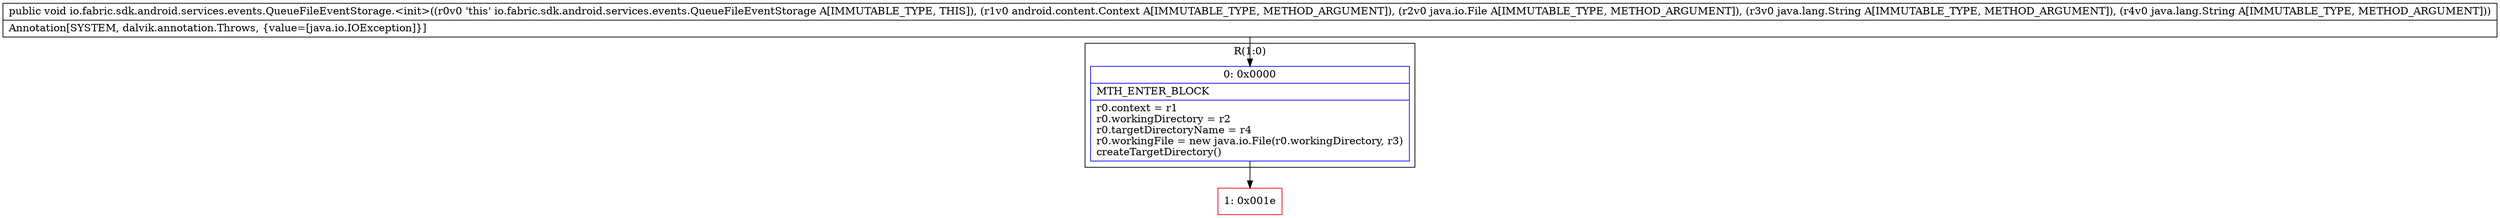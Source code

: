 digraph "CFG forio.fabric.sdk.android.services.events.QueueFileEventStorage.\<init\>(Landroid\/content\/Context;Ljava\/io\/File;Ljava\/lang\/String;Ljava\/lang\/String;)V" {
subgraph cluster_Region_781697427 {
label = "R(1:0)";
node [shape=record,color=blue];
Node_0 [shape=record,label="{0\:\ 0x0000|MTH_ENTER_BLOCK\l|r0.context = r1\lr0.workingDirectory = r2\lr0.targetDirectoryName = r4\lr0.workingFile = new java.io.File(r0.workingDirectory, r3)\lcreateTargetDirectory()\l}"];
}
Node_1 [shape=record,color=red,label="{1\:\ 0x001e}"];
MethodNode[shape=record,label="{public void io.fabric.sdk.android.services.events.QueueFileEventStorage.\<init\>((r0v0 'this' io.fabric.sdk.android.services.events.QueueFileEventStorage A[IMMUTABLE_TYPE, THIS]), (r1v0 android.content.Context A[IMMUTABLE_TYPE, METHOD_ARGUMENT]), (r2v0 java.io.File A[IMMUTABLE_TYPE, METHOD_ARGUMENT]), (r3v0 java.lang.String A[IMMUTABLE_TYPE, METHOD_ARGUMENT]), (r4v0 java.lang.String A[IMMUTABLE_TYPE, METHOD_ARGUMENT]))  | Annotation[SYSTEM, dalvik.annotation.Throws, \{value=[java.io.IOException]\}]\l}"];
MethodNode -> Node_0;
Node_0 -> Node_1;
}


